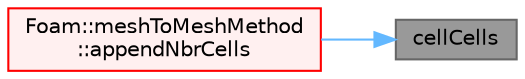 digraph "cellCells"
{
 // LATEX_PDF_SIZE
  bgcolor="transparent";
  edge [fontname=Helvetica,fontsize=10,labelfontname=Helvetica,labelfontsize=10];
  node [fontname=Helvetica,fontsize=10,shape=box,height=0.2,width=0.4];
  rankdir="RL";
  Node1 [id="Node000001",label="cellCells",height=0.2,width=0.4,color="gray40", fillcolor="grey60", style="filled", fontcolor="black",tooltip=" "];
  Node1 -> Node2 [id="edge1_Node000001_Node000002",dir="back",color="steelblue1",style="solid",tooltip=" "];
  Node2 [id="Node000002",label="Foam::meshToMeshMethod\l::appendNbrCells",height=0.2,width=0.4,color="red", fillcolor="#FFF0F0", style="filled",URL="$classFoam_1_1meshToMeshMethod.html#a7584e6ed73aec9fe3e59b7d5db47e6c7",tooltip=" "];
}

